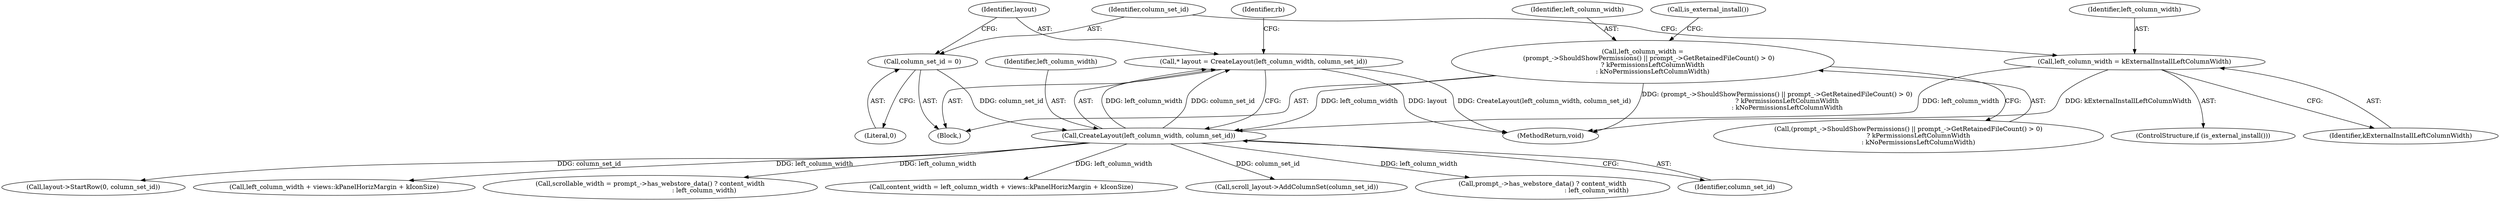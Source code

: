 digraph "0_Chrome_0a1c15fecb1240ab909e1431b6127410c3b380e0_0@pointer" {
"1000124" [label="(Call,* layout = CreateLayout(left_column_width, column_set_id))"];
"1000126" [label="(Call,CreateLayout(left_column_width, column_set_id))"];
"1000116" [label="(Call,left_column_width = kExternalInstallLeftColumnWidth)"];
"1000104" [label="(Call,left_column_width =\n      (prompt_->ShouldShowPermissions() || prompt_->GetRetainedFileCount() > 0)\n          ? kPermissionsLeftColumnWidth\n          : kNoPermissionsLeftColumnWidth)"];
"1000120" [label="(Call,column_set_id = 0)"];
"1000114" [label="(ControlStructure,if (is_external_install()))"];
"1000136" [label="(Call,layout->StartRow(0, column_set_id))"];
"1000217" [label="(Call,left_column_width + views::kPanelHorizMargin + kIconSize)"];
"1000125" [label="(Identifier,layout)"];
"1000117" [label="(Identifier,left_column_width)"];
"1000104" [label="(Call,left_column_width =\n      (prompt_->ShouldShowPermissions() || prompt_->GetRetainedFileCount() > 0)\n          ? kPermissionsLeftColumnWidth\n          : kNoPermissionsLeftColumnWidth)"];
"1000116" [label="(Call,left_column_width = kExternalInstallLeftColumnWidth)"];
"1000240" [label="(Call,scrollable_width = prompt_->has_webstore_data() ? content_width\n                                                      : left_column_width)"];
"1000215" [label="(Call,content_width = left_column_width + views::kPanelHorizMargin + kIconSize)"];
"1000120" [label="(Call,column_set_id = 0)"];
"1000127" [label="(Identifier,left_column_width)"];
"1000115" [label="(Call,is_external_install())"];
"1000124" [label="(Call,* layout = CreateLayout(left_column_width, column_set_id))"];
"1000131" [label="(Identifier,rb)"];
"1000237" [label="(Call,scroll_layout->AddColumnSet(column_set_id))"];
"1000118" [label="(Identifier,kExternalInstallLeftColumnWidth)"];
"1000242" [label="(Call,prompt_->has_webstore_data() ? content_width\n                                                      : left_column_width)"];
"1000121" [label="(Identifier,column_set_id)"];
"1000122" [label="(Literal,0)"];
"1000126" [label="(Call,CreateLayout(left_column_width, column_set_id))"];
"1000105" [label="(Identifier,left_column_width)"];
"1000495" [label="(MethodReturn,void)"];
"1000128" [label="(Identifier,column_set_id)"];
"1000106" [label="(Call,(prompt_->ShouldShowPermissions() || prompt_->GetRetainedFileCount() > 0)\n          ? kPermissionsLeftColumnWidth\n          : kNoPermissionsLeftColumnWidth)"];
"1000102" [label="(Block,)"];
"1000124" -> "1000102"  [label="AST: "];
"1000124" -> "1000126"  [label="CFG: "];
"1000125" -> "1000124"  [label="AST: "];
"1000126" -> "1000124"  [label="AST: "];
"1000131" -> "1000124"  [label="CFG: "];
"1000124" -> "1000495"  [label="DDG: CreateLayout(left_column_width, column_set_id)"];
"1000124" -> "1000495"  [label="DDG: layout"];
"1000126" -> "1000124"  [label="DDG: left_column_width"];
"1000126" -> "1000124"  [label="DDG: column_set_id"];
"1000126" -> "1000128"  [label="CFG: "];
"1000127" -> "1000126"  [label="AST: "];
"1000128" -> "1000126"  [label="AST: "];
"1000116" -> "1000126"  [label="DDG: left_column_width"];
"1000104" -> "1000126"  [label="DDG: left_column_width"];
"1000120" -> "1000126"  [label="DDG: column_set_id"];
"1000126" -> "1000136"  [label="DDG: column_set_id"];
"1000126" -> "1000215"  [label="DDG: left_column_width"];
"1000126" -> "1000217"  [label="DDG: left_column_width"];
"1000126" -> "1000237"  [label="DDG: column_set_id"];
"1000126" -> "1000240"  [label="DDG: left_column_width"];
"1000126" -> "1000242"  [label="DDG: left_column_width"];
"1000116" -> "1000114"  [label="AST: "];
"1000116" -> "1000118"  [label="CFG: "];
"1000117" -> "1000116"  [label="AST: "];
"1000118" -> "1000116"  [label="AST: "];
"1000121" -> "1000116"  [label="CFG: "];
"1000116" -> "1000495"  [label="DDG: kExternalInstallLeftColumnWidth"];
"1000104" -> "1000102"  [label="AST: "];
"1000104" -> "1000106"  [label="CFG: "];
"1000105" -> "1000104"  [label="AST: "];
"1000106" -> "1000104"  [label="AST: "];
"1000115" -> "1000104"  [label="CFG: "];
"1000104" -> "1000495"  [label="DDG: (prompt_->ShouldShowPermissions() || prompt_->GetRetainedFileCount() > 0)\n          ? kPermissionsLeftColumnWidth\n          : kNoPermissionsLeftColumnWidth"];
"1000120" -> "1000102"  [label="AST: "];
"1000120" -> "1000122"  [label="CFG: "];
"1000121" -> "1000120"  [label="AST: "];
"1000122" -> "1000120"  [label="AST: "];
"1000125" -> "1000120"  [label="CFG: "];
}
